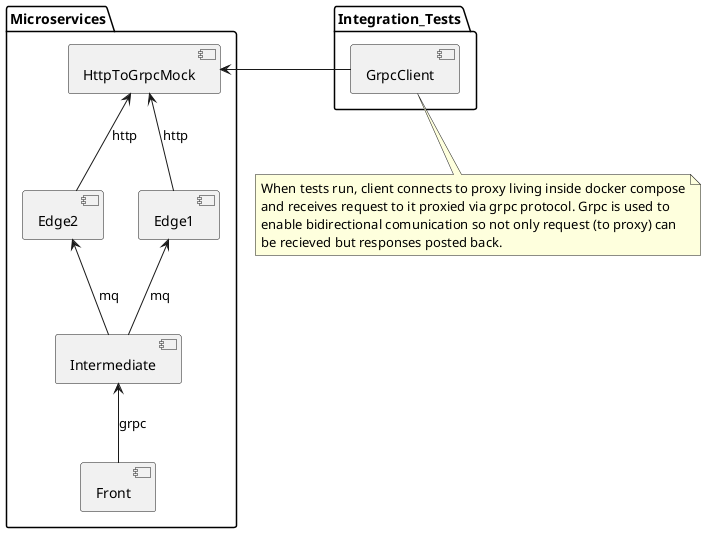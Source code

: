 @startuml proxy flow

package "Microservices" {
    [Front] -u-> [Intermediate]: grpc
    [Intermediate] -u-> [Edge1]: mq
    [Intermediate] -u-> [Edge2]: mq

    [Edge1] -u-> [HttpToGrpcMock]: http
    [Edge2] -u-> [HttpToGrpcMock]: http

    [HttpToGrpcMock]
}

package Integration_Tests {
    [GrpcClient] -l-> [HttpToGrpcMock]
}

note bottom of GrpcClient
When tests run, client connects to proxy living inside docker compose
and receives request to it proxied via grpc protocol. Grpc is used to
enable bidirectional comunication so not only request (to proxy) can
be recieved but responses posted back.
endnote

@enduml